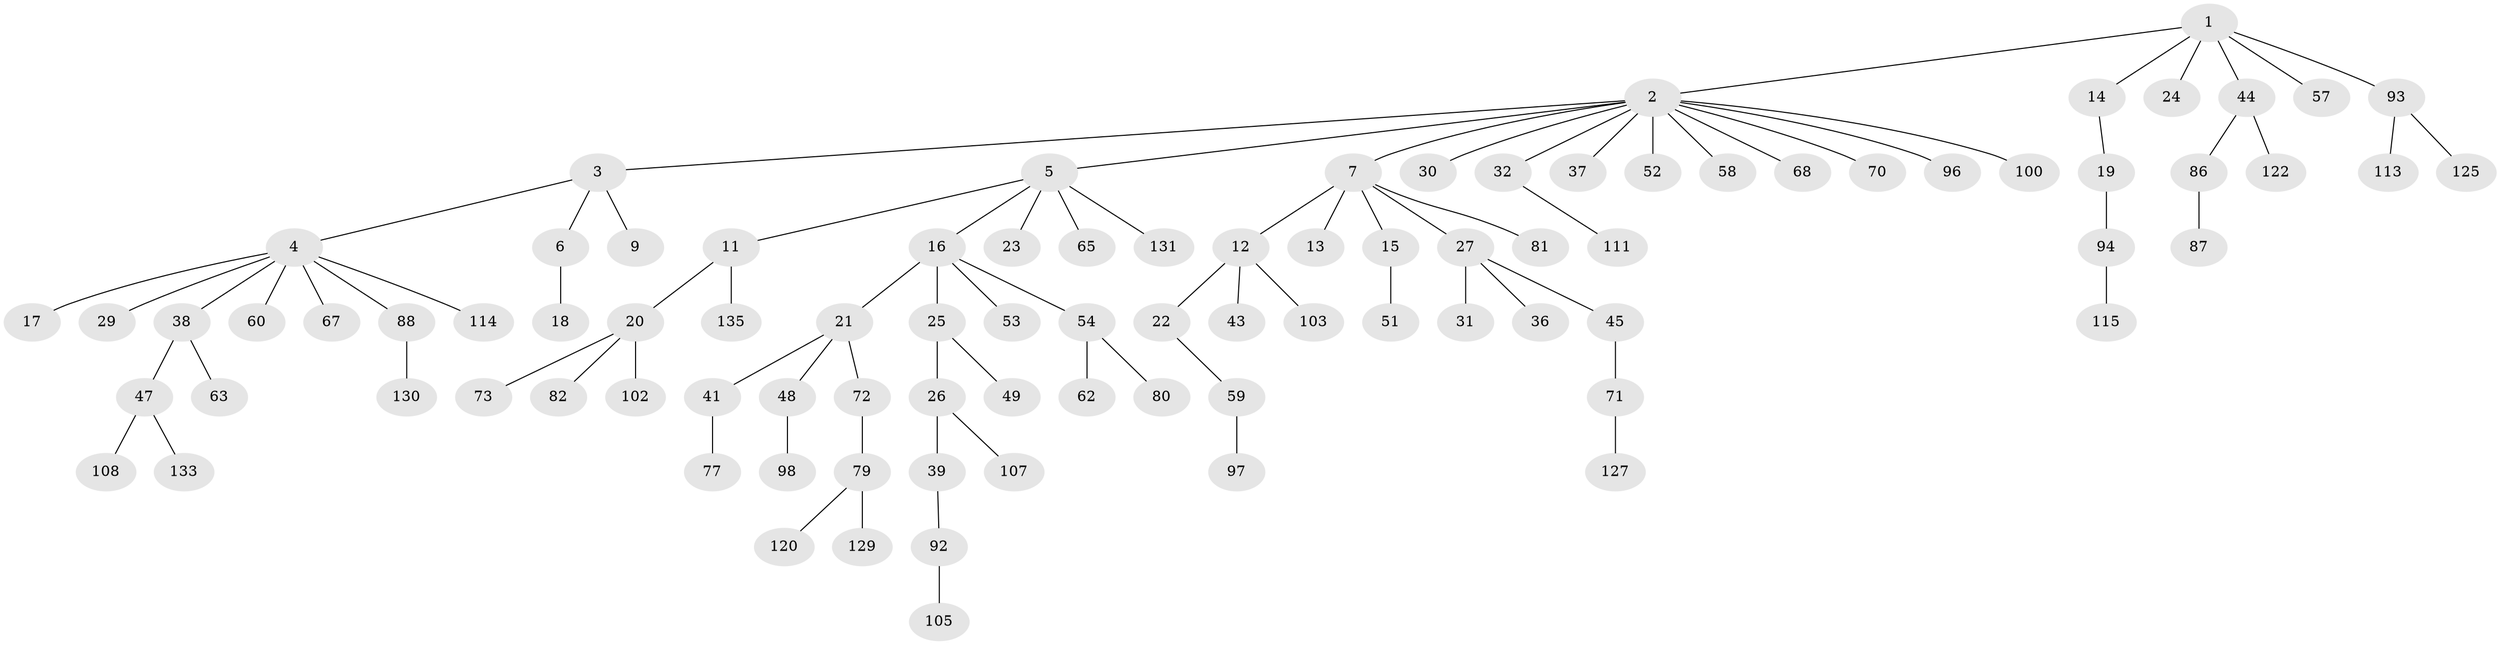 // original degree distribution, {5: 0.022222222222222223, 9: 0.007407407407407408, 6: 0.02962962962962963, 7: 0.007407407407407408, 3: 0.1259259259259259, 2: 0.25925925925925924, 4: 0.044444444444444446, 1: 0.5037037037037037}
// Generated by graph-tools (version 1.1) at 2025/42/03/06/25 10:42:05]
// undirected, 90 vertices, 89 edges
graph export_dot {
graph [start="1"]
  node [color=gray90,style=filled];
  1 [super="+8"];
  2 [super="+28"];
  3 [super="+74"];
  4 [super="+33"];
  5 [super="+99"];
  6 [super="+76"];
  7 [super="+10"];
  9 [super="+101"];
  11 [super="+90"];
  12 [super="+40"];
  13;
  14;
  15;
  16 [super="+56"];
  17 [super="+84"];
  18;
  19 [super="+104"];
  20 [super="+55"];
  21 [super="+64"];
  22 [super="+34"];
  23 [super="+50"];
  24;
  25;
  26 [super="+121"];
  27 [super="+35"];
  29;
  30 [super="+83"];
  31 [super="+46"];
  32 [super="+85"];
  36 [super="+61"];
  37;
  38 [super="+42"];
  39 [super="+117"];
  41 [super="+66"];
  43 [super="+116"];
  44 [super="+89"];
  45 [super="+124"];
  47 [super="+128"];
  48 [super="+78"];
  49;
  51;
  52;
  53;
  54;
  57;
  58;
  59 [super="+95"];
  60;
  62;
  63 [super="+69"];
  65 [super="+75"];
  67 [super="+123"];
  68;
  70;
  71 [super="+112"];
  72;
  73 [super="+110"];
  77;
  79 [super="+91"];
  80 [super="+118"];
  81;
  82 [super="+109"];
  86 [super="+134"];
  87;
  88 [super="+126"];
  92;
  93 [super="+106"];
  94 [super="+119"];
  96;
  97;
  98;
  100;
  102 [super="+132"];
  103;
  105;
  107;
  108;
  111;
  113;
  114;
  115;
  120;
  122;
  125;
  127;
  129;
  130;
  131;
  133;
  135;
  1 -- 2;
  1 -- 24;
  1 -- 44;
  1 -- 57;
  1 -- 93;
  1 -- 14;
  2 -- 3;
  2 -- 5;
  2 -- 7;
  2 -- 32;
  2 -- 52;
  2 -- 58;
  2 -- 68;
  2 -- 96;
  2 -- 100;
  2 -- 37;
  2 -- 70;
  2 -- 30;
  3 -- 4;
  3 -- 6;
  3 -- 9;
  4 -- 17;
  4 -- 29;
  4 -- 38;
  4 -- 60;
  4 -- 88;
  4 -- 114;
  4 -- 67;
  5 -- 11;
  5 -- 16;
  5 -- 23;
  5 -- 65;
  5 -- 131;
  6 -- 18;
  7 -- 12;
  7 -- 13;
  7 -- 15;
  7 -- 81;
  7 -- 27;
  11 -- 20;
  11 -- 135;
  12 -- 22;
  12 -- 103;
  12 -- 43;
  14 -- 19;
  15 -- 51;
  16 -- 21;
  16 -- 25;
  16 -- 53;
  16 -- 54;
  19 -- 94;
  20 -- 73;
  20 -- 82;
  20 -- 102;
  21 -- 41;
  21 -- 48;
  21 -- 72;
  22 -- 59;
  25 -- 26;
  25 -- 49;
  26 -- 39;
  26 -- 107;
  27 -- 31;
  27 -- 36;
  27 -- 45;
  32 -- 111;
  38 -- 47;
  38 -- 63;
  39 -- 92;
  41 -- 77;
  44 -- 86;
  44 -- 122;
  45 -- 71;
  47 -- 108;
  47 -- 133;
  48 -- 98;
  54 -- 62;
  54 -- 80;
  59 -- 97;
  71 -- 127;
  72 -- 79;
  79 -- 129;
  79 -- 120;
  86 -- 87;
  88 -- 130;
  92 -- 105;
  93 -- 113;
  93 -- 125;
  94 -- 115;
}
